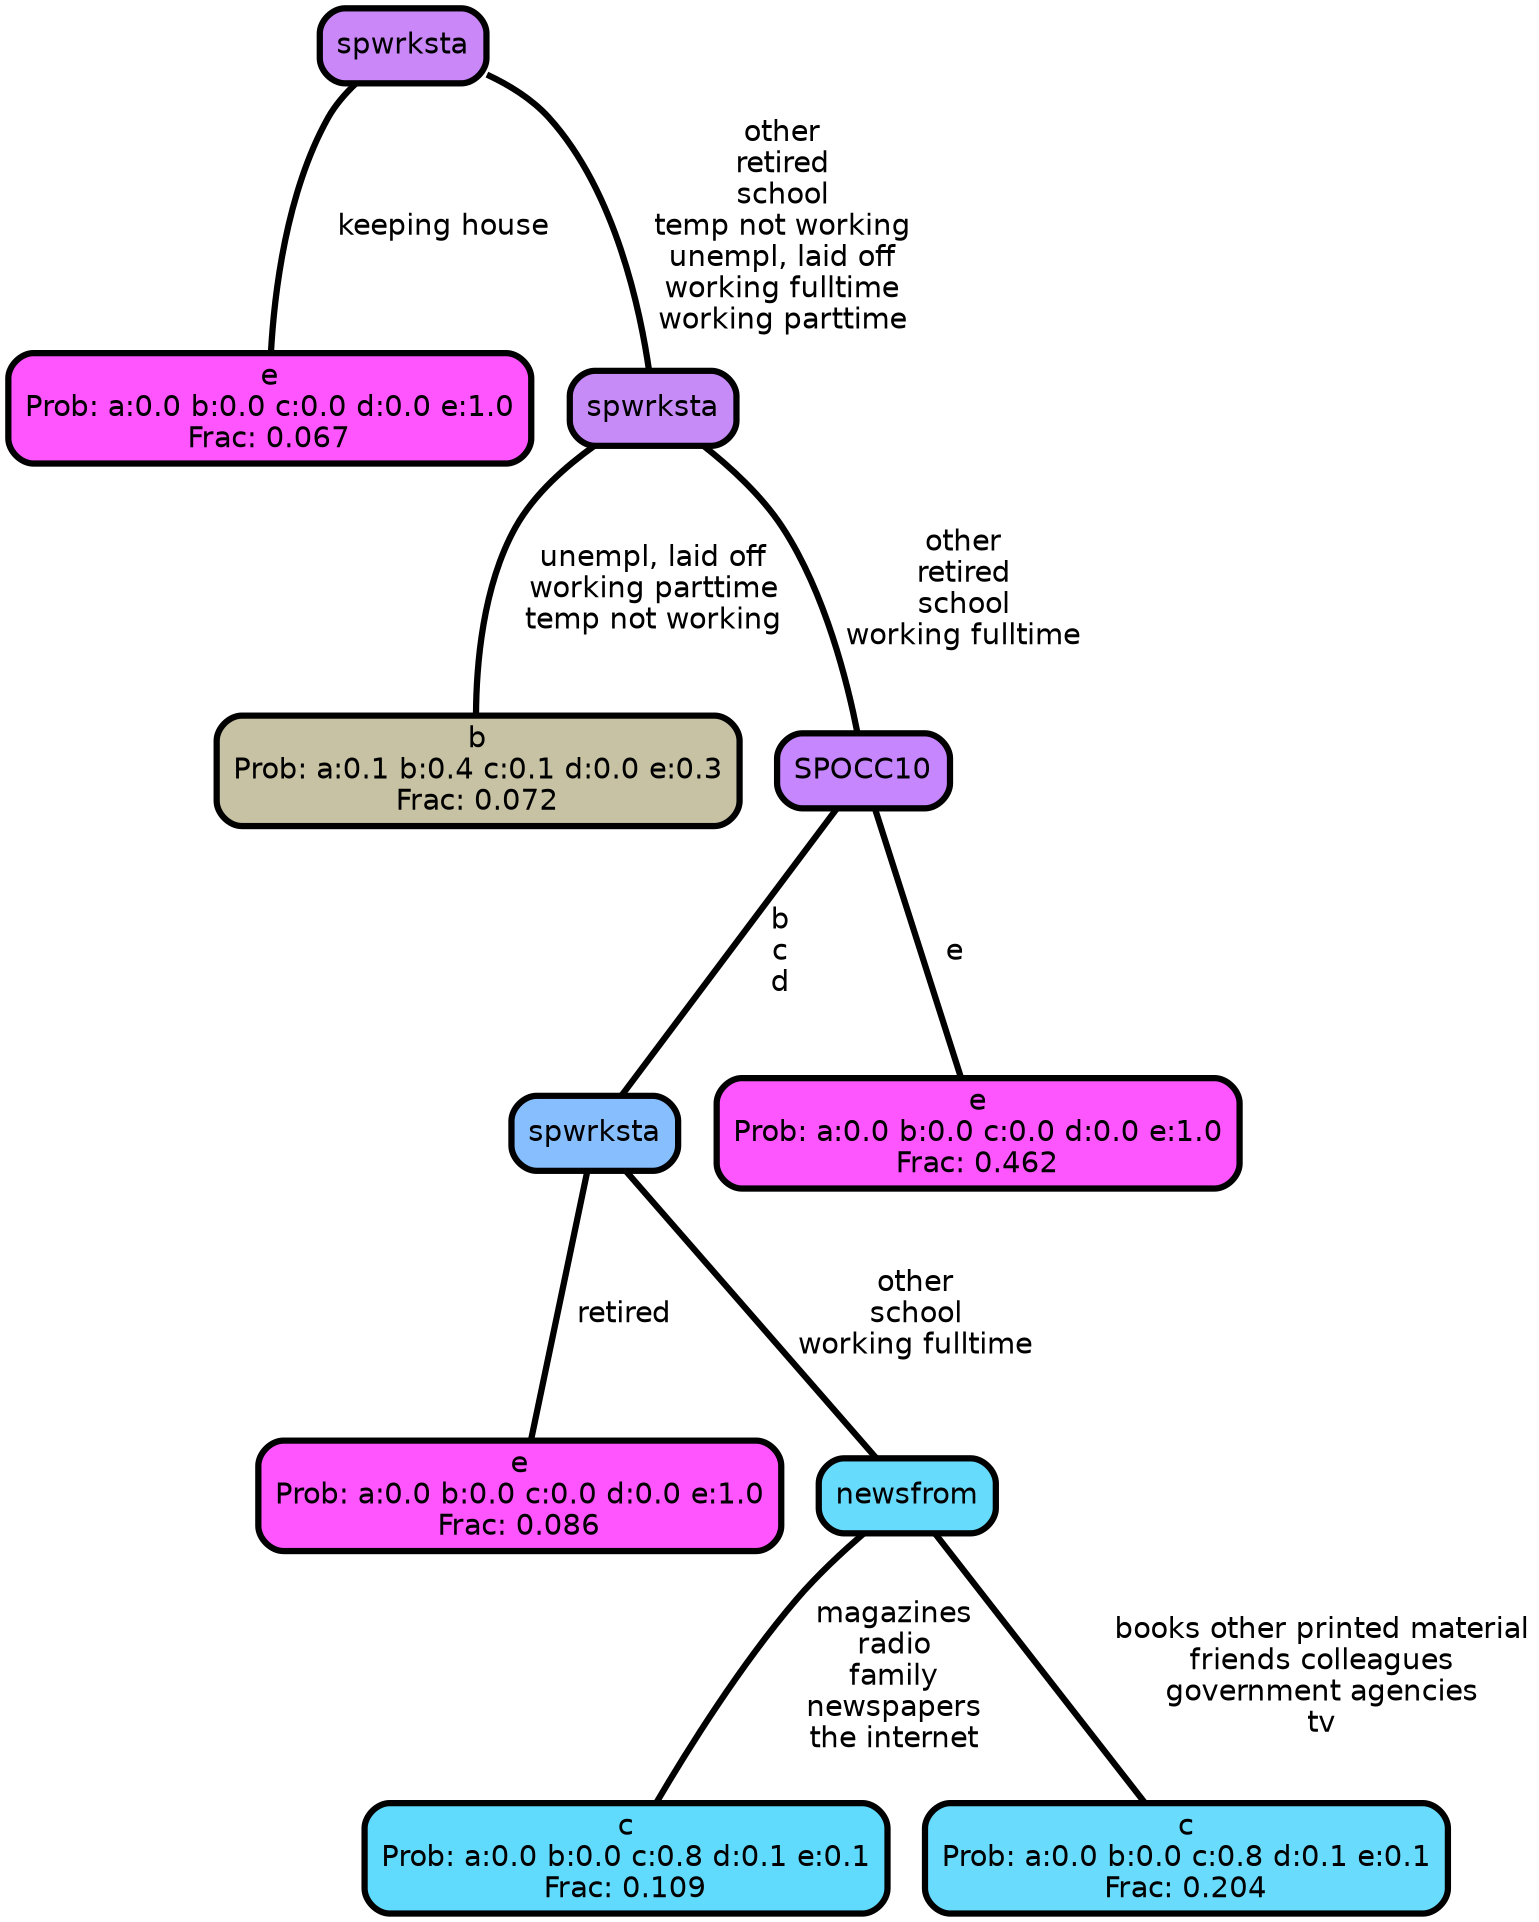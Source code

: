 graph Tree {
node [shape=box, style="filled, rounded",color="black",penwidth="3",fontcolor="black",                 fontname=helvetica] ;
graph [ranksep="0 equally", splines=straight,                 bgcolor=transparent, dpi=200] ;
edge [fontname=helvetica, color=black] ;
0 [label="e
Prob: a:0.0 b:0.0 c:0.0 d:0.0 e:1.0
Frac: 0.067", fillcolor="#ff55ff"] ;
1 [label="spwrksta", fillcolor="#ca87f7"] ;
2 [label="b
Prob: a:0.1 b:0.4 c:0.1 d:0.0 e:0.3
Frac: 0.072", fillcolor="#c7c2a3"] ;
3 [label="spwrksta", fillcolor="#c78bf7"] ;
4 [label="e
Prob: a:0.0 b:0.0 c:0.0 d:0.0 e:1.0
Frac: 0.086", fillcolor="#ff55ff"] ;
5 [label="spwrksta", fillcolor="#87befd"] ;
6 [label="c
Prob: a:0.0 b:0.0 c:0.8 d:0.1 e:0.1
Frac: 0.109", fillcolor="#61dbfd"] ;
7 [label="newsfrom", fillcolor="#67dbfc"] ;
8 [label="c
Prob: a:0.0 b:0.0 c:0.8 d:0.1 e:0.1
Frac: 0.204", fillcolor="#69dbfc"] ;
9 [label="SPOCC10", fillcolor="#c686fe"] ;
10 [label="e
Prob: a:0.0 b:0.0 c:0.0 d:0.0 e:1.0
Frac: 0.462", fillcolor="#fd56fe"] ;
1 -- 0 [label=" keeping house",penwidth=3] ;
1 -- 3 [label=" other\n retired\n school\n temp not working\n unempl, laid off\n working fulltime\n working parttime",penwidth=3] ;
3 -- 2 [label=" unempl, laid off\n working parttime\n temp not working",penwidth=3] ;
3 -- 9 [label=" other\n retired\n school\n working fulltime",penwidth=3] ;
5 -- 4 [label=" retired",penwidth=3] ;
5 -- 7 [label=" other\n school\n working fulltime",penwidth=3] ;
7 -- 6 [label=" magazines\n radio\n family\n newspapers\n the internet",penwidth=3] ;
7 -- 8 [label=" books other printed material\n friends colleagues\n government agencies\n tv",penwidth=3] ;
9 -- 5 [label=" b\n c\n d",penwidth=3] ;
9 -- 10 [label=" e",penwidth=3] ;
{rank = same;}}